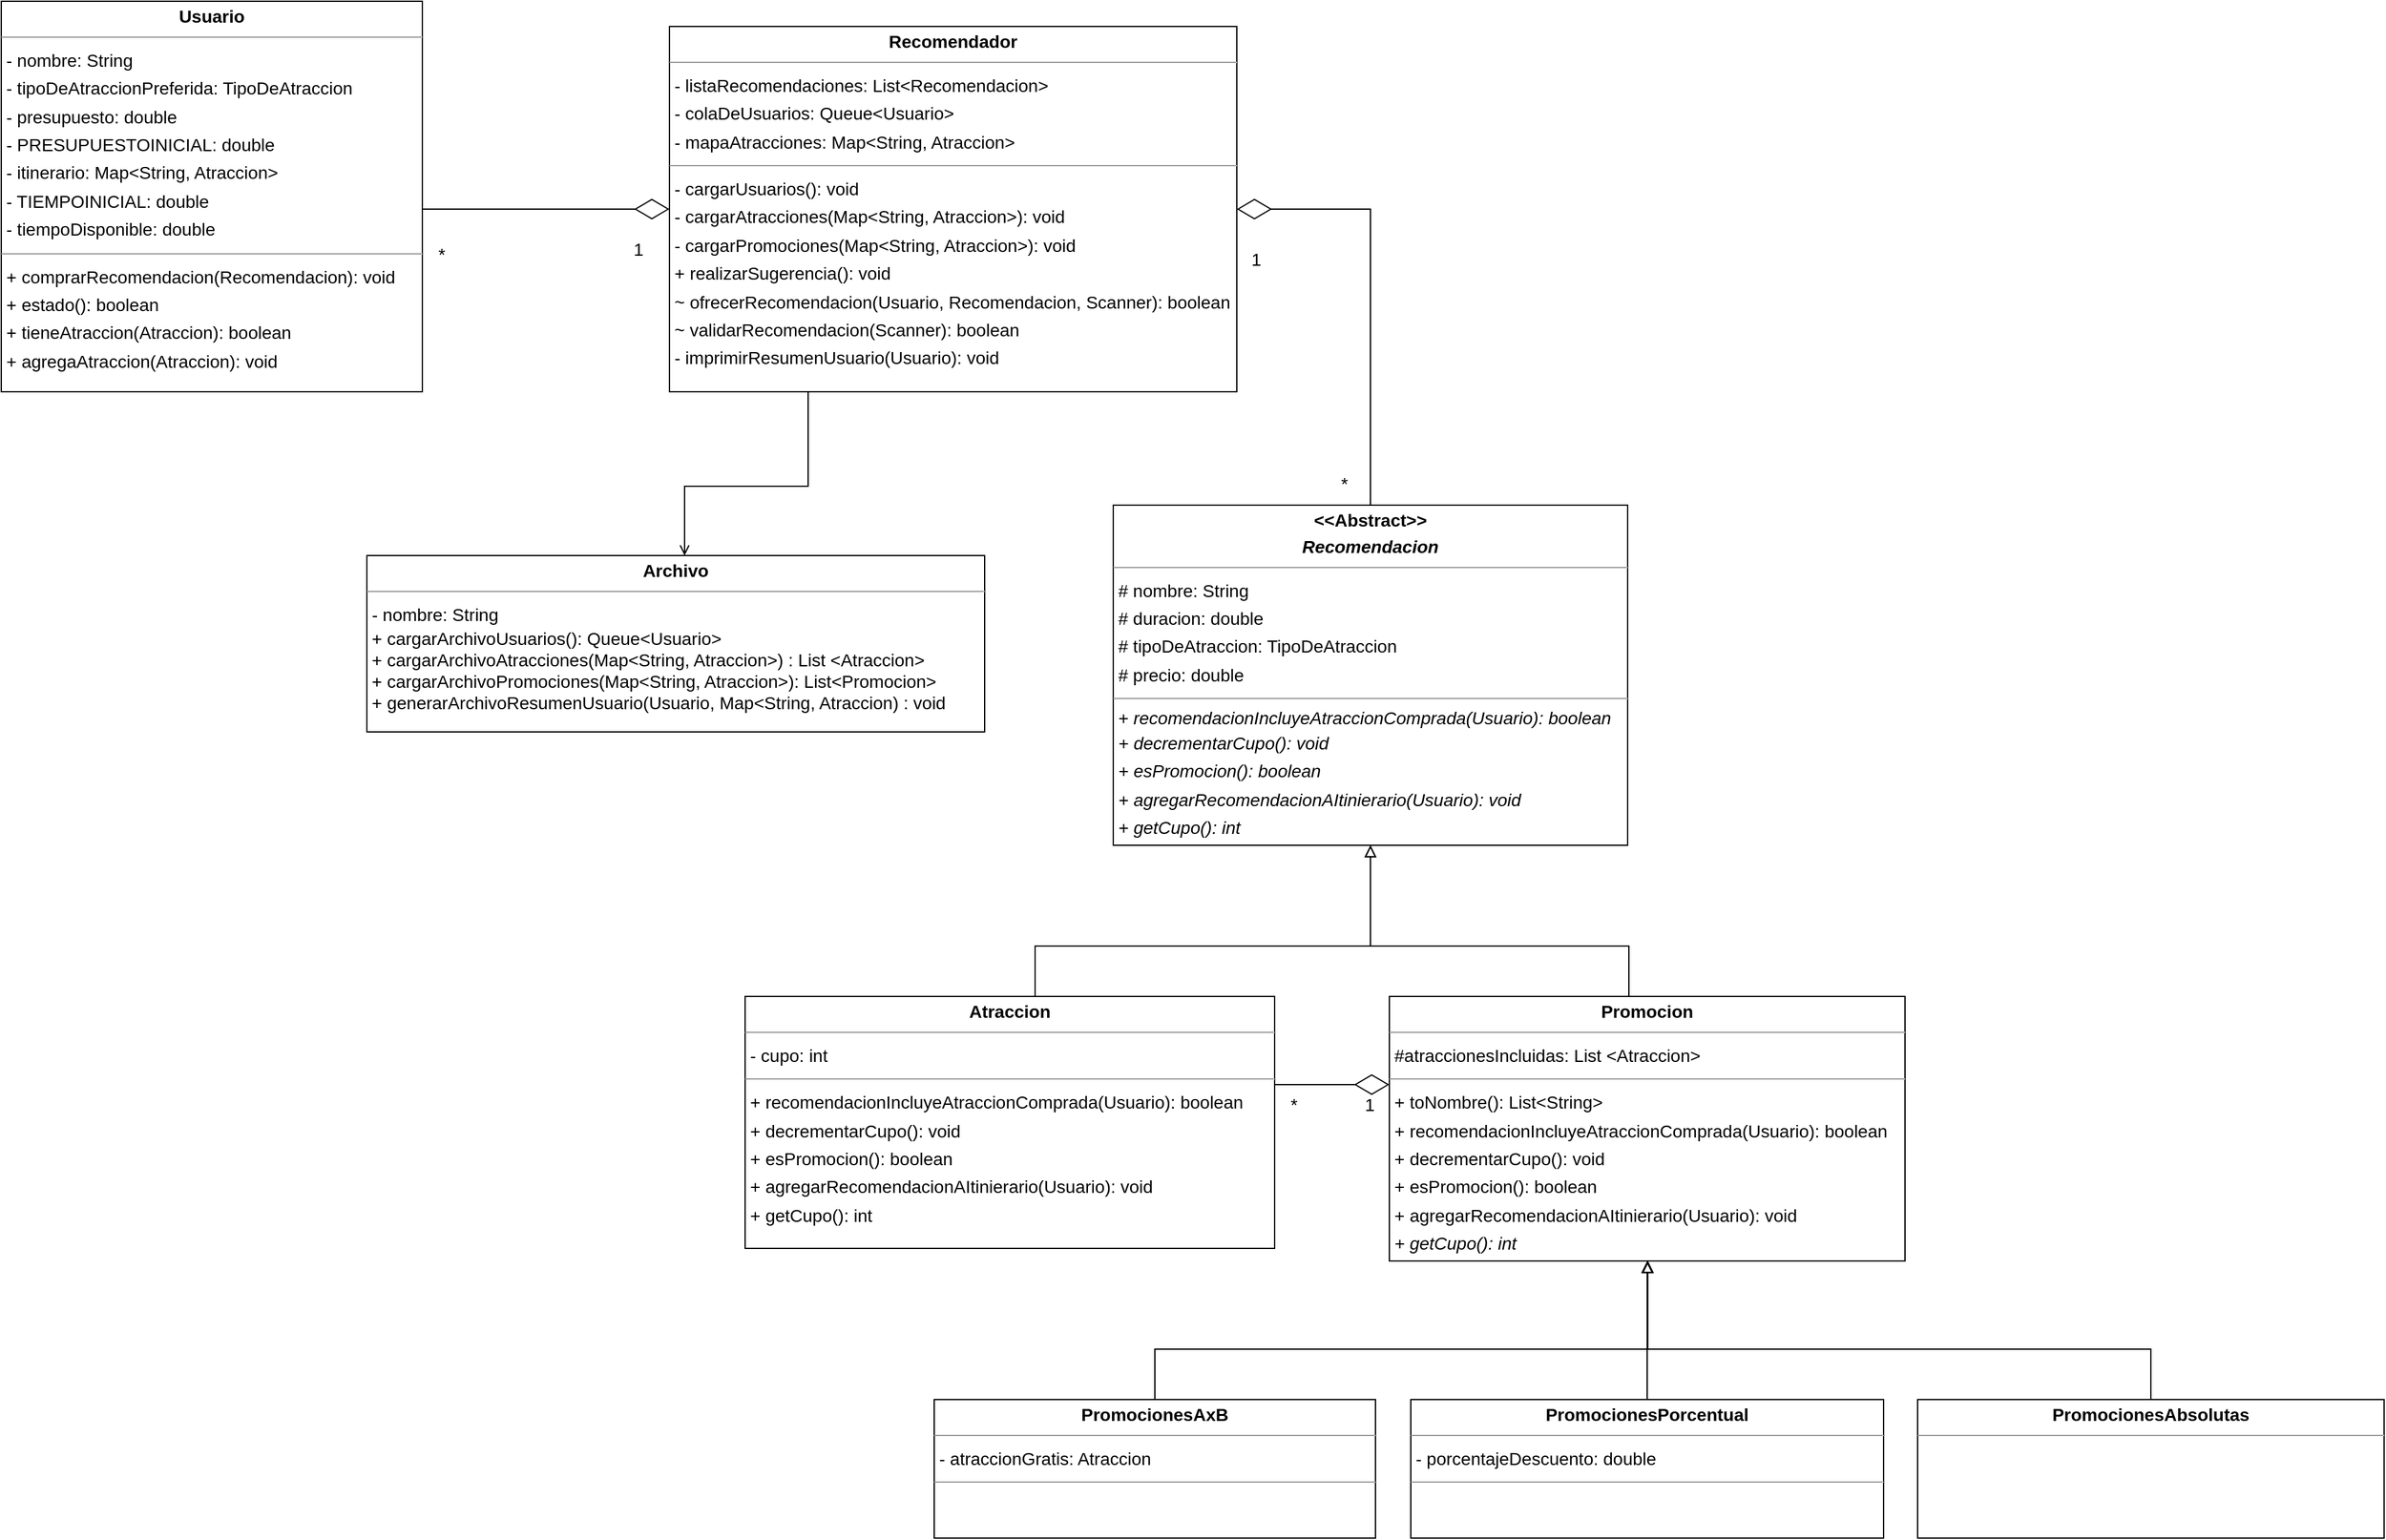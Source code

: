 <mxfile version="21.5.2" type="device">
  <diagram id="uTNh9R30vFDkxg3qyr1_" name="Página-1">
    <mxGraphModel dx="1500" dy="1805" grid="1" gridSize="10" guides="1" tooltips="1" connect="1" arrows="1" fold="1" page="0" pageScale="1" pageWidth="827" pageHeight="1169" background="none" math="0" shadow="0">
      <root>
        <mxCell id="0" />
        <mxCell id="1" parent="0" />
        <mxCell id="-eizAURnrcEfRXgATK65-2" style="edgeStyle=orthogonalEdgeStyle;rounded=0;orthogonalLoop=1;jettySize=auto;html=1;entryX=0.5;entryY=1;entryDx=0;entryDy=0;endArrow=block;endFill=0;endSize=7;" parent="1" source="node3" target="node2" edge="1">
          <mxGeometry relative="1" as="geometry">
            <mxPoint x="830" y="-300" as="targetPoint" />
            <Array as="points">
              <mxPoint x="560" y="-300" />
              <mxPoint x="826" y="-300" />
            </Array>
          </mxGeometry>
        </mxCell>
        <mxCell id="node3" value="&lt;p style=&quot;margin:0px;margin-top:4px;text-align:center;&quot;&gt;&lt;b&gt;Atraccion&lt;/b&gt;&lt;/p&gt;&lt;hr size=&quot;1&quot;&gt;&lt;p style=&quot;margin:0 0 0 4px;line-height:1.6;&quot;&gt;- cupo: int&lt;/p&gt;&lt;hr size=&quot;1&quot;&gt;&lt;p style=&quot;margin:0 0 0 4px;line-height:1.6;&quot;&gt;&lt;span style=&quot;background-color: initial;&quot;&gt;+ recomendacionIncluyeAtraccionComprada(Usuario): boolean&lt;/span&gt;&lt;br&gt;&lt;/p&gt;&lt;p style=&quot;border-color: var(--border-color); margin: 0px 0px 0px 4px; line-height: 1.6;&quot;&gt;&lt;span style=&quot;border-color: var(--border-color);&quot;&gt;+ decrementarCupo(): void&lt;br style=&quot;border-color: var(--border-color);&quot;&gt;+ esPromocion(): boolean&lt;br style=&quot;border-color: var(--border-color);&quot;&gt;+ agregarRecomendacionAItinierario(Usuario): void&lt;/span&gt;&lt;/p&gt;&lt;p style=&quot;border-color: var(--border-color); margin: 0px 0px 0px 4px; line-height: 1.6;&quot;&gt;&lt;span style=&quot;border-color: var(--border-color);&quot;&gt;&lt;span style=&quot;border-color: var(--border-color);&quot;&gt;+ getCupo(): int&lt;/span&gt;&lt;br&gt;&lt;/span&gt;&lt;/p&gt;" style="verticalAlign=top;align=left;overflow=fill;fontSize=14;fontFamily=Helvetica;html=1;rounded=0;shadow=0;comic=0;labelBackgroundColor=none;strokeWidth=1;" parent="1" vertex="1">
          <mxGeometry x="330" y="-260" width="420" height="200" as="geometry" />
        </mxCell>
        <mxCell id="-eizAURnrcEfRXgATK65-1" style="edgeStyle=orthogonalEdgeStyle;rounded=0;orthogonalLoop=1;jettySize=auto;html=1;entryX=0.5;entryY=1;entryDx=0;entryDy=0;endArrow=block;endFill=0;endSize=7;" parent="1" source="node5" target="node2" edge="1">
          <mxGeometry relative="1" as="geometry">
            <mxPoint x="830" y="-300" as="targetPoint" />
            <Array as="points">
              <mxPoint x="1031" y="-300" />
              <mxPoint x="826" y="-300" />
            </Array>
          </mxGeometry>
        </mxCell>
        <mxCell id="node5" value="&lt;p style=&quot;margin:0px;margin-top:4px;text-align:center;&quot;&gt;&lt;b&gt;Promocion&lt;/b&gt;&lt;/p&gt;&lt;hr size=&quot;1&quot;&gt;&lt;p style=&quot;margin:0 0 0 4px;line-height:1.6;&quot;&gt;#atraccionesIncluidas: List &amp;lt;Atraccion&amp;gt;&lt;/p&gt;&lt;hr size=&quot;1&quot;&gt;&lt;p style=&quot;margin:0 0 0 4px;line-height:1.6;&quot;&gt;&lt;span style=&quot;background-color: initial;&quot;&gt;+ toNombre(): List&amp;lt;String&amp;gt;&lt;/span&gt;&lt;br&gt;&lt;/p&gt;&lt;p style=&quot;margin:0 0 0 4px;line-height:1.6;&quot;&gt;&lt;span style=&quot;background-color: initial;&quot;&gt;+ recomendacionIncluyeAtraccionComprada(Usuario): boolean&lt;/span&gt;&lt;/p&gt;&lt;p style=&quot;border-color: var(--border-color); margin: 0px 0px 0px 4px; line-height: 1.6;&quot;&gt;&lt;span style=&quot;border-color: var(--border-color);&quot;&gt;+ decrementarCupo(): void&lt;br style=&quot;border-color: var(--border-color);&quot;&gt;+ esPromocion(): boolean&lt;br style=&quot;border-color: var(--border-color);&quot;&gt;+ agregarRecomendacionAItinierario(Usuario): void&lt;/span&gt;&lt;/p&gt;&lt;p style=&quot;border-color: var(--border-color); margin: 0px 0px 0px 4px; line-height: 1.6;&quot;&gt;&lt;span style=&quot;border-color: var(--border-color);&quot;&gt;&lt;i style=&quot;border-color: var(--border-color);&quot;&gt;+ getCupo(): int&lt;/i&gt;&lt;br&gt;&lt;/span&gt;&lt;/p&gt;" style="verticalAlign=top;align=left;overflow=fill;fontSize=14;fontFamily=Helvetica;html=1;rounded=0;shadow=0;comic=0;labelBackgroundColor=none;strokeWidth=1;" parent="1" vertex="1">
          <mxGeometry x="841" y="-260" width="409" height="210" as="geometry" />
        </mxCell>
        <mxCell id="-eizAURnrcEfRXgATK65-6" style="edgeStyle=orthogonalEdgeStyle;rounded=0;orthogonalLoop=1;jettySize=auto;html=1;endArrow=block;endFill=0;endSize=7;" parent="1" source="node12" edge="1">
          <mxGeometry relative="1" as="geometry">
            <mxPoint x="1046" y="-50" as="targetPoint" />
            <Array as="points">
              <mxPoint x="1445" y="20" />
              <mxPoint x="1046" y="20" />
            </Array>
          </mxGeometry>
        </mxCell>
        <mxCell id="node12" value="&lt;p style=&quot;margin:0px;margin-top:4px;text-align:center;&quot;&gt;&lt;b&gt;PromocionesAbsolutas&lt;/b&gt;&lt;/p&gt;&lt;hr size=&quot;1&quot;&gt;&lt;p style=&quot;margin:0 0 0 4px;line-height:1.6;&quot;&gt;&lt;br&gt;&lt;/p&gt;" style="verticalAlign=top;align=left;overflow=fill;fontSize=14;fontFamily=Helvetica;html=1;rounded=0;shadow=0;comic=0;labelBackgroundColor=none;strokeWidth=1;" parent="1" vertex="1">
          <mxGeometry x="1260" y="60" width="370" height="110" as="geometry" />
        </mxCell>
        <mxCell id="-eizAURnrcEfRXgATK65-5" style="edgeStyle=orthogonalEdgeStyle;rounded=0;orthogonalLoop=1;jettySize=auto;html=1;exitX=0.5;exitY=0;exitDx=0;exitDy=0;endArrow=block;endFill=0;endSize=7;" parent="1" source="node6" edge="1">
          <mxGeometry relative="1" as="geometry">
            <Array as="points">
              <mxPoint x="655" y="20" />
              <mxPoint x="1046" y="20" />
            </Array>
            <mxPoint x="1046" y="-50" as="targetPoint" />
          </mxGeometry>
        </mxCell>
        <mxCell id="node6" value="&lt;p style=&quot;margin:0px;margin-top:4px;text-align:center;&quot;&gt;&lt;b&gt;PromocionesAxB&lt;/b&gt;&lt;/p&gt;&lt;hr size=&quot;1&quot;&gt;&lt;p style=&quot;margin:0 0 0 4px;line-height:1.6;&quot;&gt;&lt;span style=&quot;background-color: initial;&quot;&gt;- atraccionGratis: Atraccion&lt;/span&gt;&lt;/p&gt;&lt;hr size=&quot;1&quot;&gt;" style="verticalAlign=top;align=left;overflow=fill;fontSize=14;fontFamily=Helvetica;html=1;rounded=0;shadow=0;comic=0;labelBackgroundColor=none;strokeWidth=1;" parent="1" vertex="1">
          <mxGeometry x="480" y="60" width="350" height="110" as="geometry" />
        </mxCell>
        <mxCell id="-eizAURnrcEfRXgATK65-3" value="" style="edgeStyle=orthogonalEdgeStyle;rounded=0;orthogonalLoop=1;jettySize=auto;html=1;entryX=0.5;entryY=1;entryDx=0;entryDy=0;endArrow=block;endFill=0;endSize=7;" parent="1" source="node10" target="node5" edge="1">
          <mxGeometry relative="1" as="geometry">
            <mxPoint x="1045.5" y="-190" as="targetPoint" />
          </mxGeometry>
        </mxCell>
        <mxCell id="node10" value="&lt;p style=&quot;margin:0px;margin-top:4px;text-align:center;&quot;&gt;&lt;b&gt;PromocionesPorcentual&lt;/b&gt;&lt;/p&gt;&lt;hr size=&quot;1&quot;&gt;&lt;p style=&quot;margin:0 0 0 4px;line-height:1.6;&quot;&gt;- porcentajeDescuento: double&lt;br&gt;&lt;/p&gt;&lt;hr size=&quot;1&quot;&gt;&lt;p style=&quot;margin:0 0 0 4px;line-height:1.6;&quot;&gt;&lt;br&gt;&lt;/p&gt;" style="verticalAlign=top;align=left;overflow=fill;fontSize=14;fontFamily=Helvetica;html=1;rounded=0;shadow=0;comic=0;labelBackgroundColor=none;strokeWidth=1;" parent="1" vertex="1">
          <mxGeometry x="858" y="60" width="375" height="110" as="geometry" />
        </mxCell>
        <mxCell id="node2" value="&lt;p style=&quot;margin:0px;margin-top:4px;text-align:center;&quot;&gt;&lt;b&gt;&amp;lt;&amp;lt;Abstract&amp;gt;&amp;gt;&lt;br&gt;&lt;/b&gt;&lt;/p&gt;&lt;p style=&quot;margin:0px;margin-top:4px;text-align:center;&quot;&gt;&lt;b&gt;&lt;i&gt;Recomendacion&lt;/i&gt;&lt;/b&gt;&lt;/p&gt;&lt;hr size=&quot;1&quot;&gt;&lt;p style=&quot;margin:0 0 0 4px;line-height:1.6;&quot;&gt;&lt;span style=&quot;background-color: initial;&quot;&gt;# nombre: String&lt;/span&gt;&lt;/p&gt;&lt;p style=&quot;margin:0 0 0 4px;line-height:1.6;&quot;&gt;# duracion: double&lt;br&gt;# tipoDeAtraccion: TipoDeAtraccion&lt;br&gt;# precio: double&lt;/p&gt;&lt;hr size=&quot;1&quot;&gt;&lt;i&gt;&amp;nbsp;+ recomendacionIncluyeAtraccionComprada(Usuario): boolean&lt;/i&gt;&lt;p style=&quot;margin:0 0 0 4px;line-height:1.6;&quot;&gt;&lt;i&gt;+ decrementarCupo(): void&lt;br&gt;+ esPromocion(): boolean&lt;br&gt;+ agregarRecomendacionAItinierario(Usuario): void&lt;/i&gt;&lt;br&gt;&lt;/p&gt;&lt;p style=&quot;margin:0 0 0 4px;line-height:1.6;&quot;&gt;&lt;i&gt;+ getCupo(): int&lt;/i&gt;&lt;/p&gt;" style="verticalAlign=top;align=left;overflow=fill;fontSize=14;fontFamily=Helvetica;html=1;rounded=0;shadow=0;comic=0;labelBackgroundColor=none;strokeWidth=1;" parent="1" vertex="1">
          <mxGeometry x="622" y="-650" width="408" height="270" as="geometry" />
        </mxCell>
        <mxCell id="node8" value="&lt;p style=&quot;margin:0px;margin-top:4px;text-align:center;&quot;&gt;&lt;b&gt;Recomendador&lt;/b&gt;&lt;/p&gt;&lt;hr size=&quot;1&quot;&gt;&lt;p style=&quot;margin:0 0 0 4px;line-height:1.6;&quot;&gt;&lt;span style=&quot;background-color: initial;&quot;&gt;- listaRecomendaciones: List&amp;lt;Recomendacion&amp;gt;&lt;/span&gt;&lt;br&gt;&lt;/p&gt;&lt;p style=&quot;margin:0 0 0 4px;line-height:1.6;&quot;&gt;- colaDeUsuarios: Queue&amp;lt;Usuario&amp;gt;&lt;/p&gt;&lt;p style=&quot;margin:0 0 0 4px;line-height:1.6;&quot;&gt;- mapaAtracciones: Map&amp;lt;String, Atraccion&amp;gt;&lt;br&gt;&lt;/p&gt;&lt;hr size=&quot;1&quot;&gt;&lt;p style=&quot;margin:0 0 0 4px;line-height:1.6;&quot;&gt;- cargarUsuarios(): void&lt;/p&gt;&lt;p style=&quot;margin:0 0 0 4px;line-height:1.6;&quot;&gt;- cargarAtracciones(Map&amp;lt;String, Atraccion&amp;gt;): void&lt;/p&gt;&lt;p style=&quot;margin:0 0 0 4px;line-height:1.6;&quot;&gt;- cargarPromociones(Map&amp;lt;String, Atraccion&amp;gt;): void&lt;br&gt;+ realizarSugerencia(): void&lt;br&gt;~ ofrecerRecomendacion(Usuario, Recomendacion, Scanner): boolean&lt;br&gt;~ validarRecomendacion(Scanner): boolean&lt;br&gt;&lt;/p&gt;&lt;p style=&quot;margin:0 0 0 4px;line-height:1.6;&quot;&gt;- imprimirResumenUsuario(Usuario): void&lt;br&gt;&lt;/p&gt;" style="verticalAlign=top;align=left;overflow=fill;fontSize=14;fontFamily=Helvetica;html=1;rounded=0;shadow=0;comic=0;labelBackgroundColor=none;strokeWidth=1;" parent="1" vertex="1">
          <mxGeometry x="270" y="-1030" width="450" height="290" as="geometry" />
        </mxCell>
        <mxCell id="node7" value="&lt;p style=&quot;margin:0px;margin-top:4px;text-align:center;&quot;&gt;&lt;b&gt;Usuario&lt;/b&gt;&lt;/p&gt;&lt;hr size=&quot;1&quot;&gt;&lt;p style=&quot;margin:0 0 0 4px;line-height:1.6;&quot;&gt;&lt;/p&gt;&lt;p style=&quot;margin:0 0 0 4px;line-height:1.6;&quot;&gt;- nombre: String&lt;br&gt;- tipoDeAtraccionPreferida: TipoDeAtraccion&lt;br&gt;- presupuesto: double&lt;br&gt;- PRESUPUESTOINICIAL: double&lt;br&gt;- itinerario: Map&amp;lt;String, Atraccion&amp;gt;&lt;br&gt;- TIEMPOINICIAL: double&lt;br&gt;- tiempoDisponible: double&lt;/p&gt;&lt;hr size=&quot;1&quot;&gt;&lt;p style=&quot;margin:0 0 0 4px;line-height:1.6;&quot;&gt;+ comprarRecomendacion(Recomendacion): void&lt;br&gt;+ estado(): boolean&lt;/p&gt;&lt;p style=&quot;margin:0 0 0 4px;line-height:1.6;&quot;&gt;+ tieneAtraccion(Atraccion): boolean&lt;/p&gt;&lt;p style=&quot;margin:0 0 0 4px;line-height:1.6;&quot;&gt;+ agregaAtraccion(Atraccion): void&lt;br&gt;&lt;/p&gt;" style="verticalAlign=top;align=left;overflow=fill;fontSize=14;fontFamily=Helvetica;html=1;rounded=0;shadow=0;comic=0;labelBackgroundColor=none;strokeWidth=1;" parent="1" vertex="1">
          <mxGeometry x="-260" y="-1050" width="334" height="310" as="geometry" />
        </mxCell>
        <mxCell id="-JzUjSOINS1GA7s7eUDL-4" value="" style="group" parent="1" vertex="1" connectable="0">
          <mxGeometry x="750" y="-190" width="90" height="31" as="geometry" />
        </mxCell>
        <mxCell id="-eizAURnrcEfRXgATK65-7" value="" style="edgeStyle=orthogonalEdgeStyle;rounded=0;orthogonalLoop=1;jettySize=auto;html=1;endArrow=diamondThin;endFill=0;endSize=25;" parent="-JzUjSOINS1GA7s7eUDL-4" source="node3" target="node5" edge="1">
          <mxGeometry relative="1" as="geometry">
            <Array as="points">
              <mxPoint x="65" />
              <mxPoint x="65" />
            </Array>
          </mxGeometry>
        </mxCell>
        <mxCell id="-JzUjSOINS1GA7s7eUDL-3" value="" style="group" parent="-JzUjSOINS1GA7s7eUDL-4" vertex="1" connectable="0">
          <mxGeometry y="1" width="90" height="30" as="geometry" />
        </mxCell>
        <mxCell id="-JzUjSOINS1GA7s7eUDL-1" value="&lt;font style=&quot;font-size: 14px;&quot;&gt;1&lt;/font&gt;" style="text;html=1;align=center;verticalAlign=middle;resizable=0;points=[];autosize=1;strokeColor=none;fillColor=none;" parent="-JzUjSOINS1GA7s7eUDL-3" vertex="1">
          <mxGeometry x="60" width="30" height="30" as="geometry" />
        </mxCell>
        <mxCell id="-JzUjSOINS1GA7s7eUDL-2" value="&lt;font style=&quot;font-size: 14px;&quot;&gt;*&lt;/font&gt;" style="text;html=1;align=center;verticalAlign=middle;resizable=0;points=[];autosize=1;strokeColor=none;fillColor=none;container=1;" parent="-JzUjSOINS1GA7s7eUDL-3" vertex="1">
          <mxGeometry width="30" height="30" as="geometry" />
        </mxCell>
        <mxCell id="-JzUjSOINS1GA7s7eUDL-16" value="" style="group" parent="1" vertex="1" connectable="0">
          <mxGeometry x="30" y="-880" width="210" height="30" as="geometry" />
        </mxCell>
        <mxCell id="-JzUjSOINS1GA7s7eUDL-9" style="edgeStyle=orthogonalEdgeStyle;rounded=0;orthogonalLoop=1;jettySize=auto;html=1;entryX=0;entryY=0.5;entryDx=0;entryDy=0;endArrow=diamondThin;endFill=0;endSize=25;" parent="-JzUjSOINS1GA7s7eUDL-16" source="node7" target="node8" edge="1">
          <mxGeometry relative="1" as="geometry">
            <Array as="points">
              <mxPoint x="120" y="-5" />
              <mxPoint x="120" y="-5" />
            </Array>
          </mxGeometry>
        </mxCell>
        <mxCell id="-JzUjSOINS1GA7s7eUDL-17" value="" style="group" parent="1" vertex="1" connectable="0">
          <mxGeometry x="720" y="-872.5" width="100" height="220" as="geometry" />
        </mxCell>
        <mxCell id="-JzUjSOINS1GA7s7eUDL-8" style="edgeStyle=orthogonalEdgeStyle;rounded=0;orthogonalLoop=1;jettySize=auto;html=1;entryX=1;entryY=0.5;entryDx=0;entryDy=0;endArrow=diamondThin;endFill=0;endSize=25;" parent="-JzUjSOINS1GA7s7eUDL-17" source="node2" target="node8" edge="1">
          <mxGeometry relative="1" as="geometry" />
        </mxCell>
        <mxCell id="-JzUjSOINS1GA7s7eUDL-12" value="&lt;div&gt;&lt;br&gt;&lt;/div&gt;&lt;div&gt;&lt;font style=&quot;font-size: 14px;&quot;&gt;1&lt;/font&gt;&lt;br&gt;&lt;/div&gt;" style="text;html=1;align=center;verticalAlign=middle;resizable=0;points=[];autosize=1;strokeColor=none;fillColor=none;" parent="-JzUjSOINS1GA7s7eUDL-17" vertex="1">
          <mxGeometry width="30" height="40" as="geometry" />
        </mxCell>
        <mxCell id="-JzUjSOINS1GA7s7eUDL-13" value="&lt;font style=&quot;font-size: 14px;&quot;&gt;*&lt;/font&gt;" style="text;html=1;align=center;verticalAlign=middle;resizable=0;points=[];autosize=1;strokeColor=none;fillColor=none;" parent="-JzUjSOINS1GA7s7eUDL-17" vertex="1">
          <mxGeometry x="70" y="190" width="30" height="30" as="geometry" />
        </mxCell>
        <mxCell id="ex90sDaNV0NfIboibU7z-7" style="edgeStyle=orthogonalEdgeStyle;rounded=0;orthogonalLoop=1;jettySize=auto;html=1;endArrow=open;endFill=0;exitX=0.25;exitY=1;exitDx=0;exitDy=0;" parent="1" target="ex90sDaNV0NfIboibU7z-6" edge="1" source="node8">
          <mxGeometry relative="1" as="geometry">
            <mxPoint x="380" y="-710" as="sourcePoint" />
            <Array as="points">
              <mxPoint x="380" y="-740" />
              <mxPoint x="380" y="-665" />
              <mxPoint x="282" y="-665" />
            </Array>
            <mxPoint x="260" y="-690" as="targetPoint" />
          </mxGeometry>
        </mxCell>
        <mxCell id="ex90sDaNV0NfIboibU7z-6" value="&lt;p style=&quot;margin:0px;margin-top:4px;text-align:center;&quot;&gt;&lt;b&gt;Archivo&lt;/b&gt;&lt;br&gt;&lt;/p&gt;&lt;hr size=&quot;1&quot;&gt;&lt;p style=&quot;margin:0 0 0 4px;line-height:1.6;&quot;&gt;&lt;span style=&quot;background-color: initial;&quot;&gt;- nombre: String&lt;/span&gt;&lt;/p&gt;&lt;div&gt;&amp;nbsp;+ cargarArchivoUsuarios(): Queue&amp;lt;Usuario&amp;gt;&lt;/div&gt;&lt;div&gt;&amp;nbsp;+ cargarArchivoAtracciones(Map&amp;lt;String, Atraccion&amp;gt;&lt;span style=&quot;background-color: initial;&quot;&gt;)&lt;/span&gt;&lt;span style=&quot;background-color: initial;&quot;&gt;&amp;nbsp;: List &amp;lt;Atraccion&amp;gt;&amp;nbsp;&lt;/span&gt;&lt;/div&gt;&lt;div&gt;&lt;span style=&quot;background-color: initial;&quot;&gt;&amp;nbsp;+ cargarArchivoPromociones(Map&amp;lt;String, Atraccion&amp;gt;)&lt;/span&gt;&lt;span style=&quot;background-color: initial;&quot;&gt;: List&amp;lt;Promocion&amp;gt;&lt;/span&gt;&lt;/div&gt;&lt;div&gt;&amp;nbsp;+ generarArchivoResumenUsuario(Usuario,&lt;span style=&quot;background-color: initial;&quot;&gt;&amp;nbsp;Map&amp;lt;String, Atraccion) : void&lt;/span&gt;&lt;/div&gt;" style="verticalAlign=top;align=left;overflow=fill;fontSize=14;fontFamily=Helvetica;html=1;rounded=0;shadow=0;comic=0;labelBackgroundColor=none;strokeWidth=1;" parent="1" vertex="1">
          <mxGeometry x="30" y="-610" width="490" height="140" as="geometry" />
        </mxCell>
        <mxCell id="-JzUjSOINS1GA7s7eUDL-15" value="&lt;font style=&quot;font-size: 14px;&quot;&gt;*&lt;/font&gt;" style="text;html=1;align=center;verticalAlign=middle;resizable=0;points=[];autosize=1;strokeColor=none;fillColor=none;" parent="1" vertex="1">
          <mxGeometry x="74" y="-864.186" width="30" height="30" as="geometry" />
        </mxCell>
        <mxCell id="-JzUjSOINS1GA7s7eUDL-14" value="&lt;div&gt;&lt;br&gt;&lt;/div&gt;&lt;div&gt;&lt;font style=&quot;font-size: 14px;&quot;&gt;1&lt;/font&gt;&lt;br&gt;&lt;/div&gt;" style="text;html=1;align=center;verticalAlign=middle;resizable=0;points=[];autosize=1;strokeColor=none;fillColor=none;" parent="1" vertex="1">
          <mxGeometry x="229.997" y="-880" width="30" height="40" as="geometry" />
        </mxCell>
      </root>
    </mxGraphModel>
  </diagram>
</mxfile>
